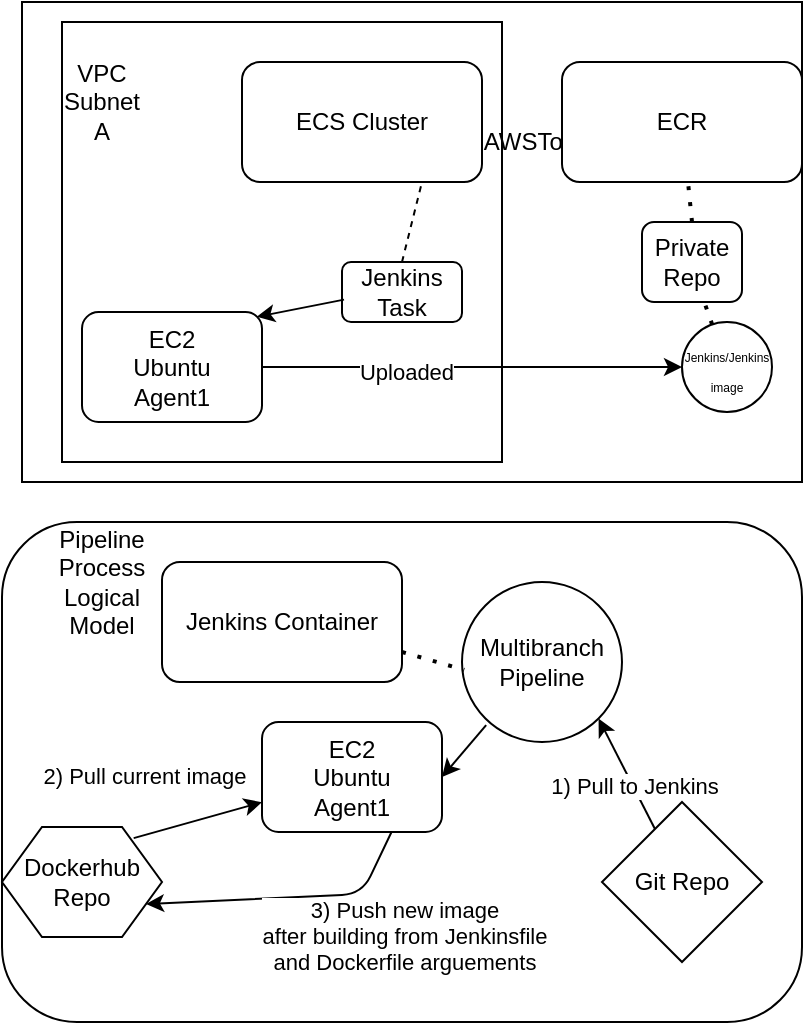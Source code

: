 <mxfile version="15.2.7" type="github"><diagram id="3_dHRMm9AO-MHT8WZA5m" name="Page-1"><mxGraphModel dx="1185" dy="662" grid="1" gridSize="10" guides="1" tooltips="1" connect="1" arrows="1" fold="1" page="1" pageScale="1" pageWidth="850" pageHeight="1100" math="0" shadow="0"><root><mxCell id="0"/><mxCell id="1" parent="0"/><mxCell id="dm3saZdVmHVTSjKhd_iJ-1" value="" style="rounded=0;whiteSpace=wrap;html=1;" vertex="1" parent="1"><mxGeometry x="50" y="70" width="390" height="240" as="geometry"/></mxCell><mxCell id="dm3saZdVmHVTSjKhd_iJ-2" value="AWSToplogy" style="text;html=1;strokeColor=none;fillColor=none;align=center;verticalAlign=middle;whiteSpace=wrap;rounded=0;" vertex="1" parent="1"><mxGeometry x="240" y="90" width="150" height="100" as="geometry"/></mxCell><mxCell id="dm3saZdVmHVTSjKhd_iJ-4" value="EC2&lt;br&gt;Ubuntu&lt;br&gt;Agent1" style="rounded=1;whiteSpace=wrap;html=1;" vertex="1" parent="1"><mxGeometry x="80" y="225" width="90" height="55" as="geometry"/></mxCell><mxCell id="dm3saZdVmHVTSjKhd_iJ-5" value="ECS Cluster&lt;br&gt;" style="rounded=1;whiteSpace=wrap;html=1;" vertex="1" parent="1"><mxGeometry x="160" y="100" width="120" height="60" as="geometry"/></mxCell><mxCell id="dm3saZdVmHVTSjKhd_iJ-6" value="Jenkins Task" style="rounded=1;whiteSpace=wrap;html=1;" vertex="1" parent="1"><mxGeometry x="210" y="200" width="60" height="30" as="geometry"/></mxCell><mxCell id="dm3saZdVmHVTSjKhd_iJ-7" value="" style="endArrow=none;dashed=1;html=1;entryX=0.75;entryY=1;entryDx=0;entryDy=0;exitX=0.5;exitY=0;exitDx=0;exitDy=0;" edge="1" parent="1" source="dm3saZdVmHVTSjKhd_iJ-6" target="dm3saZdVmHVTSjKhd_iJ-5"><mxGeometry width="50" height="50" relative="1" as="geometry"><mxPoint x="220" y="260" as="sourcePoint"/><mxPoint x="270" y="210" as="targetPoint"/></mxGeometry></mxCell><mxCell id="dm3saZdVmHVTSjKhd_iJ-17" value="" style="whiteSpace=wrap;html=1;aspect=fixed;fillColor=none;" vertex="1" parent="1"><mxGeometry x="70" y="80" width="220" height="220" as="geometry"/></mxCell><mxCell id="dm3saZdVmHVTSjKhd_iJ-8" value="ECR" style="rounded=1;whiteSpace=wrap;html=1;" vertex="1" parent="1"><mxGeometry x="320" y="100" width="120" height="60" as="geometry"/></mxCell><mxCell id="dm3saZdVmHVTSjKhd_iJ-9" value="" style="endArrow=none;dashed=1;html=1;dashPattern=1 3;strokeWidth=2;exitX=0.5;exitY=0;exitDx=0;exitDy=0;" edge="1" parent="1" source="dm3saZdVmHVTSjKhd_iJ-10" target="dm3saZdVmHVTSjKhd_iJ-8"><mxGeometry width="50" height="50" relative="1" as="geometry"><mxPoint x="350" y="200" as="sourcePoint"/><mxPoint x="390" y="180" as="targetPoint"/></mxGeometry></mxCell><mxCell id="dm3saZdVmHVTSjKhd_iJ-10" value="Private Repo" style="rounded=1;whiteSpace=wrap;html=1;" vertex="1" parent="1"><mxGeometry x="360" y="180" width="50" height="40" as="geometry"/></mxCell><mxCell id="dm3saZdVmHVTSjKhd_iJ-11" value="&lt;font style=&quot;font-size: 6px&quot;&gt;Jenkins/Jenkins&lt;br&gt;image&lt;/font&gt;" style="ellipse;whiteSpace=wrap;html=1;aspect=fixed;" vertex="1" parent="1"><mxGeometry x="380" y="230" width="45" height="45" as="geometry"/></mxCell><mxCell id="dm3saZdVmHVTSjKhd_iJ-12" value="" style="endArrow=classic;html=1;exitX=1;exitY=0.5;exitDx=0;exitDy=0;" edge="1" parent="1" source="dm3saZdVmHVTSjKhd_iJ-4" target="dm3saZdVmHVTSjKhd_iJ-11"><mxGeometry width="50" height="50" relative="1" as="geometry"><mxPoint x="190" y="270" as="sourcePoint"/><mxPoint x="240" y="220" as="targetPoint"/></mxGeometry></mxCell><mxCell id="dm3saZdVmHVTSjKhd_iJ-13" value="Uploaded" style="edgeLabel;html=1;align=center;verticalAlign=middle;resizable=0;points=[];" vertex="1" connectable="0" parent="dm3saZdVmHVTSjKhd_iJ-12"><mxGeometry x="-0.313" y="-2" relative="1" as="geometry"><mxPoint as="offset"/></mxGeometry></mxCell><mxCell id="dm3saZdVmHVTSjKhd_iJ-14" value="" style="endArrow=classic;html=1;exitX=0.017;exitY=0.627;exitDx=0;exitDy=0;exitPerimeter=0;entryX=0.971;entryY=0.044;entryDx=0;entryDy=0;entryPerimeter=0;" edge="1" parent="1" source="dm3saZdVmHVTSjKhd_iJ-6" target="dm3saZdVmHVTSjKhd_iJ-4"><mxGeometry width="50" height="50" relative="1" as="geometry"><mxPoint x="160" y="225" as="sourcePoint"/><mxPoint x="210" y="175" as="targetPoint"/></mxGeometry></mxCell><mxCell id="dm3saZdVmHVTSjKhd_iJ-18" value="VPC Subnet A" style="text;html=1;strokeColor=none;fillColor=none;align=center;verticalAlign=middle;whiteSpace=wrap;rounded=0;" vertex="1" parent="1"><mxGeometry x="70" y="110" width="40" height="20" as="geometry"/></mxCell><mxCell id="dm3saZdVmHVTSjKhd_iJ-19" value="" style="endArrow=none;dashed=1;html=1;dashPattern=1 3;strokeWidth=2;entryX=0.628;entryY=1.02;entryDx=0;entryDy=0;entryPerimeter=0;" edge="1" parent="1" source="dm3saZdVmHVTSjKhd_iJ-11" target="dm3saZdVmHVTSjKhd_iJ-10"><mxGeometry width="50" height="50" relative="1" as="geometry"><mxPoint x="260" y="240" as="sourcePoint"/><mxPoint x="310" y="190" as="targetPoint"/></mxGeometry></mxCell><mxCell id="dm3saZdVmHVTSjKhd_iJ-20" value="" style="rounded=1;whiteSpace=wrap;html=1;fillColor=none;" vertex="1" parent="1"><mxGeometry x="40" y="330" width="400" height="250" as="geometry"/></mxCell><mxCell id="dm3saZdVmHVTSjKhd_iJ-21" value="Pipeline Process&lt;br&gt;Logical Model" style="text;html=1;strokeColor=none;fillColor=none;align=center;verticalAlign=middle;whiteSpace=wrap;rounded=0;" vertex="1" parent="1"><mxGeometry x="70" y="350" width="40" height="20" as="geometry"/></mxCell><mxCell id="dm3saZdVmHVTSjKhd_iJ-22" value="Jenkins Container" style="rounded=1;whiteSpace=wrap;html=1;fillColor=none;" vertex="1" parent="1"><mxGeometry x="120" y="350" width="120" height="60" as="geometry"/></mxCell><mxCell id="dm3saZdVmHVTSjKhd_iJ-23" value="Multibranch&lt;br&gt;Pipeline" style="ellipse;whiteSpace=wrap;html=1;aspect=fixed;fillColor=none;" vertex="1" parent="1"><mxGeometry x="270" y="360" width="80" height="80" as="geometry"/></mxCell><mxCell id="dm3saZdVmHVTSjKhd_iJ-24" value="" style="endArrow=none;dashed=1;html=1;dashPattern=1 3;strokeWidth=2;entryX=0.014;entryY=0.549;entryDx=0;entryDy=0;entryPerimeter=0;exitX=1;exitY=0.75;exitDx=0;exitDy=0;" edge="1" parent="1" source="dm3saZdVmHVTSjKhd_iJ-22" target="dm3saZdVmHVTSjKhd_iJ-23"><mxGeometry width="50" height="50" relative="1" as="geometry"><mxPoint x="220" y="440" as="sourcePoint"/><mxPoint x="265" y="405" as="targetPoint"/></mxGeometry></mxCell><mxCell id="dm3saZdVmHVTSjKhd_iJ-25" value="" style="endArrow=classic;html=1;entryX=1;entryY=1;entryDx=0;entryDy=0;" edge="1" parent="1" source="dm3saZdVmHVTSjKhd_iJ-26" target="dm3saZdVmHVTSjKhd_iJ-23"><mxGeometry width="50" height="50" relative="1" as="geometry"><mxPoint x="310" y="510" as="sourcePoint"/><mxPoint x="360" y="460" as="targetPoint"/></mxGeometry></mxCell><mxCell id="dm3saZdVmHVTSjKhd_iJ-27" value="1) Pull to Jenkins" style="edgeLabel;html=1;align=center;verticalAlign=middle;resizable=0;points=[];" vertex="1" connectable="0" parent="dm3saZdVmHVTSjKhd_iJ-25"><mxGeometry x="-0.228" relative="1" as="geometry"><mxPoint as="offset"/></mxGeometry></mxCell><mxCell id="dm3saZdVmHVTSjKhd_iJ-26" value="Git Repo" style="rhombus;whiteSpace=wrap;html=1;fillColor=none;" vertex="1" parent="1"><mxGeometry x="340" y="470" width="80" height="80" as="geometry"/></mxCell><mxCell id="dm3saZdVmHVTSjKhd_iJ-28" value="EC2&lt;br&gt;Ubuntu&lt;br&gt;Agent1" style="rounded=1;whiteSpace=wrap;html=1;" vertex="1" parent="1"><mxGeometry x="170" y="430" width="90" height="55" as="geometry"/></mxCell><mxCell id="dm3saZdVmHVTSjKhd_iJ-29" value="" style="endArrow=classic;html=1;entryX=1;entryY=0.5;entryDx=0;entryDy=0;exitX=0.151;exitY=0.894;exitDx=0;exitDy=0;exitPerimeter=0;" edge="1" parent="1" source="dm3saZdVmHVTSjKhd_iJ-23" target="dm3saZdVmHVTSjKhd_iJ-28"><mxGeometry width="50" height="50" relative="1" as="geometry"><mxPoint x="210" y="560" as="sourcePoint"/><mxPoint x="260" y="510" as="targetPoint"/></mxGeometry></mxCell><mxCell id="dm3saZdVmHVTSjKhd_iJ-30" value="Dockerhub&lt;br&gt;Repo" style="shape=hexagon;perimeter=hexagonPerimeter2;whiteSpace=wrap;html=1;fixedSize=1;fillColor=none;" vertex="1" parent="1"><mxGeometry x="40" y="482.5" width="80" height="55" as="geometry"/></mxCell><mxCell id="dm3saZdVmHVTSjKhd_iJ-31" value="" style="endArrow=classic;html=1;exitX=0.823;exitY=0.101;exitDx=0;exitDy=0;exitPerimeter=0;" edge="1" parent="1" source="dm3saZdVmHVTSjKhd_iJ-30" target="dm3saZdVmHVTSjKhd_iJ-28"><mxGeometry width="50" height="50" relative="1" as="geometry"><mxPoint x="105" y="485" as="sourcePoint"/><mxPoint x="155" y="435" as="targetPoint"/></mxGeometry></mxCell><mxCell id="dm3saZdVmHVTSjKhd_iJ-32" value="2) Pull current image" style="edgeLabel;html=1;align=center;verticalAlign=middle;resizable=0;points=[];" vertex="1" connectable="0" parent="dm3saZdVmHVTSjKhd_iJ-31"><mxGeometry x="-0.337" y="2" relative="1" as="geometry"><mxPoint x="-16" y="-23" as="offset"/></mxGeometry></mxCell><mxCell id="dm3saZdVmHVTSjKhd_iJ-33" value="" style="endArrow=classic;html=1;entryX=1;entryY=0.75;entryDx=0;entryDy=0;exitX=0.652;exitY=1.015;exitDx=0;exitDy=0;exitPerimeter=0;" edge="1" parent="1" target="dm3saZdVmHVTSjKhd_iJ-30"><mxGeometry width="50" height="50" relative="1" as="geometry"><mxPoint x="234.76" y="484.995" as="sourcePoint"/><mxPoint x="120.0" y="515.935" as="targetPoint"/><Array as="points"><mxPoint x="220" y="516"/></Array></mxGeometry></mxCell><mxCell id="dm3saZdVmHVTSjKhd_iJ-34" value="3) Push new image&lt;br&gt;after building from Jenkinsfile&lt;br&gt;and Dockerfile arguements" style="edgeLabel;html=1;align=center;verticalAlign=middle;resizable=0;points=[];" vertex="1" connectable="0" parent="dm3saZdVmHVTSjKhd_iJ-33"><mxGeometry x="0.139" y="-2" relative="1" as="geometry"><mxPoint x="67" y="21" as="offset"/></mxGeometry></mxCell></root></mxGraphModel></diagram></mxfile>
